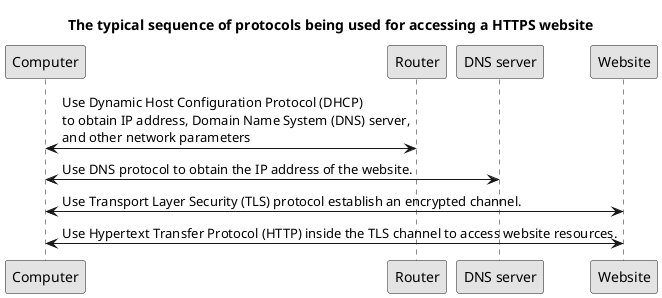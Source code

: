@startuml
skinparam monochrome true
skinparam shadowing false
skinparam defaultFontName Arial
skinparam componentStyle rectangle

title The typical sequence of protocols being used for accessing a HTTPS website
participant "Computer"
participant "Router"
participant "DNS server" as DNS
participant "Website"

Computer <-> Router: Use Dynamic Host Configuration Protocol (DHCP)\nto obtain IP address, Domain Name System (DNS) server,\nand other network parameters
Computer <-> DNS: Use DNS protocol to obtain the IP address of the website.
Computer <-> Website: Use Transport Layer Security (TLS) protocol establish an encrypted channel.
Computer <-> Website: Use Hypertext Transfer Protocol (HTTP) inside the TLS channel to access website resources.

@enduml
